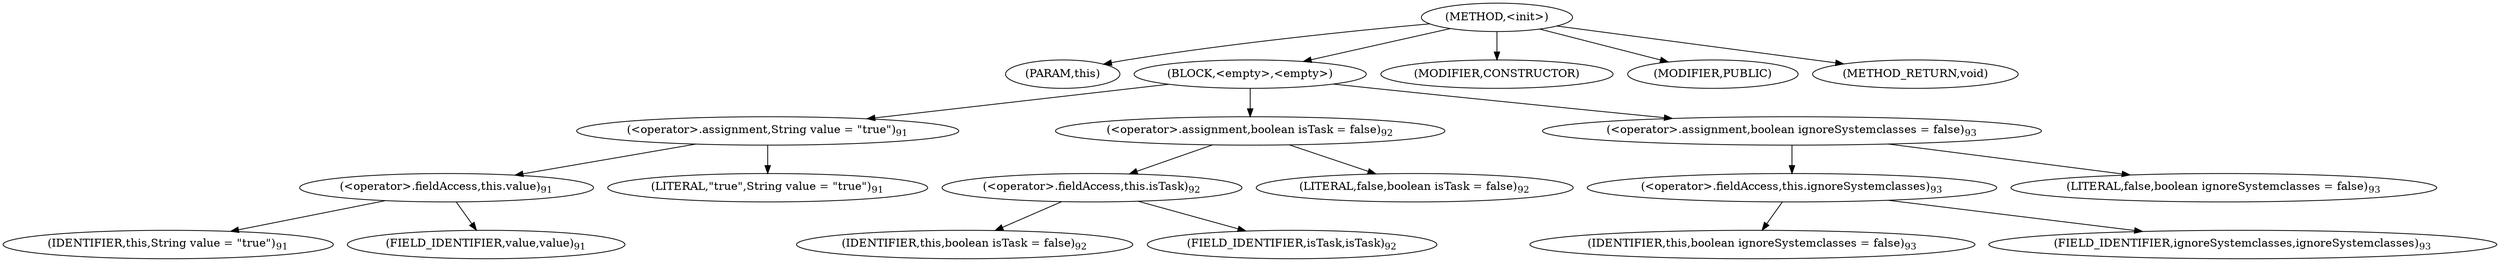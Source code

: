 digraph "&lt;init&gt;" {  
"1218" [label = <(METHOD,&lt;init&gt;)> ]
"1219" [label = <(PARAM,this)> ]
"1220" [label = <(BLOCK,&lt;empty&gt;,&lt;empty&gt;)> ]
"1221" [label = <(&lt;operator&gt;.assignment,String value = &quot;true&quot;)<SUB>91</SUB>> ]
"1222" [label = <(&lt;operator&gt;.fieldAccess,this.value)<SUB>91</SUB>> ]
"1223" [label = <(IDENTIFIER,this,String value = &quot;true&quot;)<SUB>91</SUB>> ]
"1224" [label = <(FIELD_IDENTIFIER,value,value)<SUB>91</SUB>> ]
"1225" [label = <(LITERAL,&quot;true&quot;,String value = &quot;true&quot;)<SUB>91</SUB>> ]
"1226" [label = <(&lt;operator&gt;.assignment,boolean isTask = false)<SUB>92</SUB>> ]
"1227" [label = <(&lt;operator&gt;.fieldAccess,this.isTask)<SUB>92</SUB>> ]
"1228" [label = <(IDENTIFIER,this,boolean isTask = false)<SUB>92</SUB>> ]
"1229" [label = <(FIELD_IDENTIFIER,isTask,isTask)<SUB>92</SUB>> ]
"1230" [label = <(LITERAL,false,boolean isTask = false)<SUB>92</SUB>> ]
"1231" [label = <(&lt;operator&gt;.assignment,boolean ignoreSystemclasses = false)<SUB>93</SUB>> ]
"1232" [label = <(&lt;operator&gt;.fieldAccess,this.ignoreSystemclasses)<SUB>93</SUB>> ]
"1233" [label = <(IDENTIFIER,this,boolean ignoreSystemclasses = false)<SUB>93</SUB>> ]
"1234" [label = <(FIELD_IDENTIFIER,ignoreSystemclasses,ignoreSystemclasses)<SUB>93</SUB>> ]
"1235" [label = <(LITERAL,false,boolean ignoreSystemclasses = false)<SUB>93</SUB>> ]
"1236" [label = <(MODIFIER,CONSTRUCTOR)> ]
"1237" [label = <(MODIFIER,PUBLIC)> ]
"1238" [label = <(METHOD_RETURN,void)> ]
  "1218" -> "1219" 
  "1218" -> "1220" 
  "1218" -> "1236" 
  "1218" -> "1237" 
  "1218" -> "1238" 
  "1220" -> "1221" 
  "1220" -> "1226" 
  "1220" -> "1231" 
  "1221" -> "1222" 
  "1221" -> "1225" 
  "1222" -> "1223" 
  "1222" -> "1224" 
  "1226" -> "1227" 
  "1226" -> "1230" 
  "1227" -> "1228" 
  "1227" -> "1229" 
  "1231" -> "1232" 
  "1231" -> "1235" 
  "1232" -> "1233" 
  "1232" -> "1234" 
}
